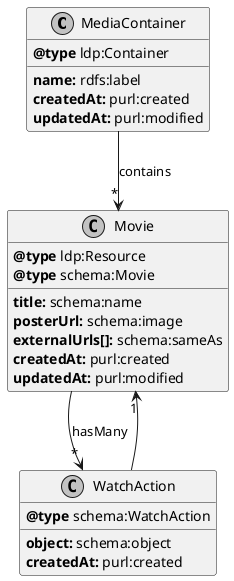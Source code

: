 @startuml

skinparam monochrome true
skinparam shadowing false

class MediaContainer {
    {field} **@type** ldp:Container
    {method} **name:** rdfs:label
    {method} **createdAt:** purl:created
    {method} **updatedAt:** purl:modified
}

class Movie {
    {field} **@type** ldp:Resource
    {field} **@type** schema:Movie
    {method} **title:** schema:name
    {method} **posterUrl:** schema:image
    {method} **externalUrls[]:** schema:sameAs
    {method} **createdAt:** purl:created
    {method} **updatedAt:** purl:modified
}

class WatchAction {
    {field} **@type** schema:WatchAction
    {method} **object:** schema:object
    {method} **createdAt:** purl:created
}

WatchAction --> "1" Movie
Movie --> "*" WatchAction : hasMany
MediaContainer --> "*" Movie : contains

@enduml
